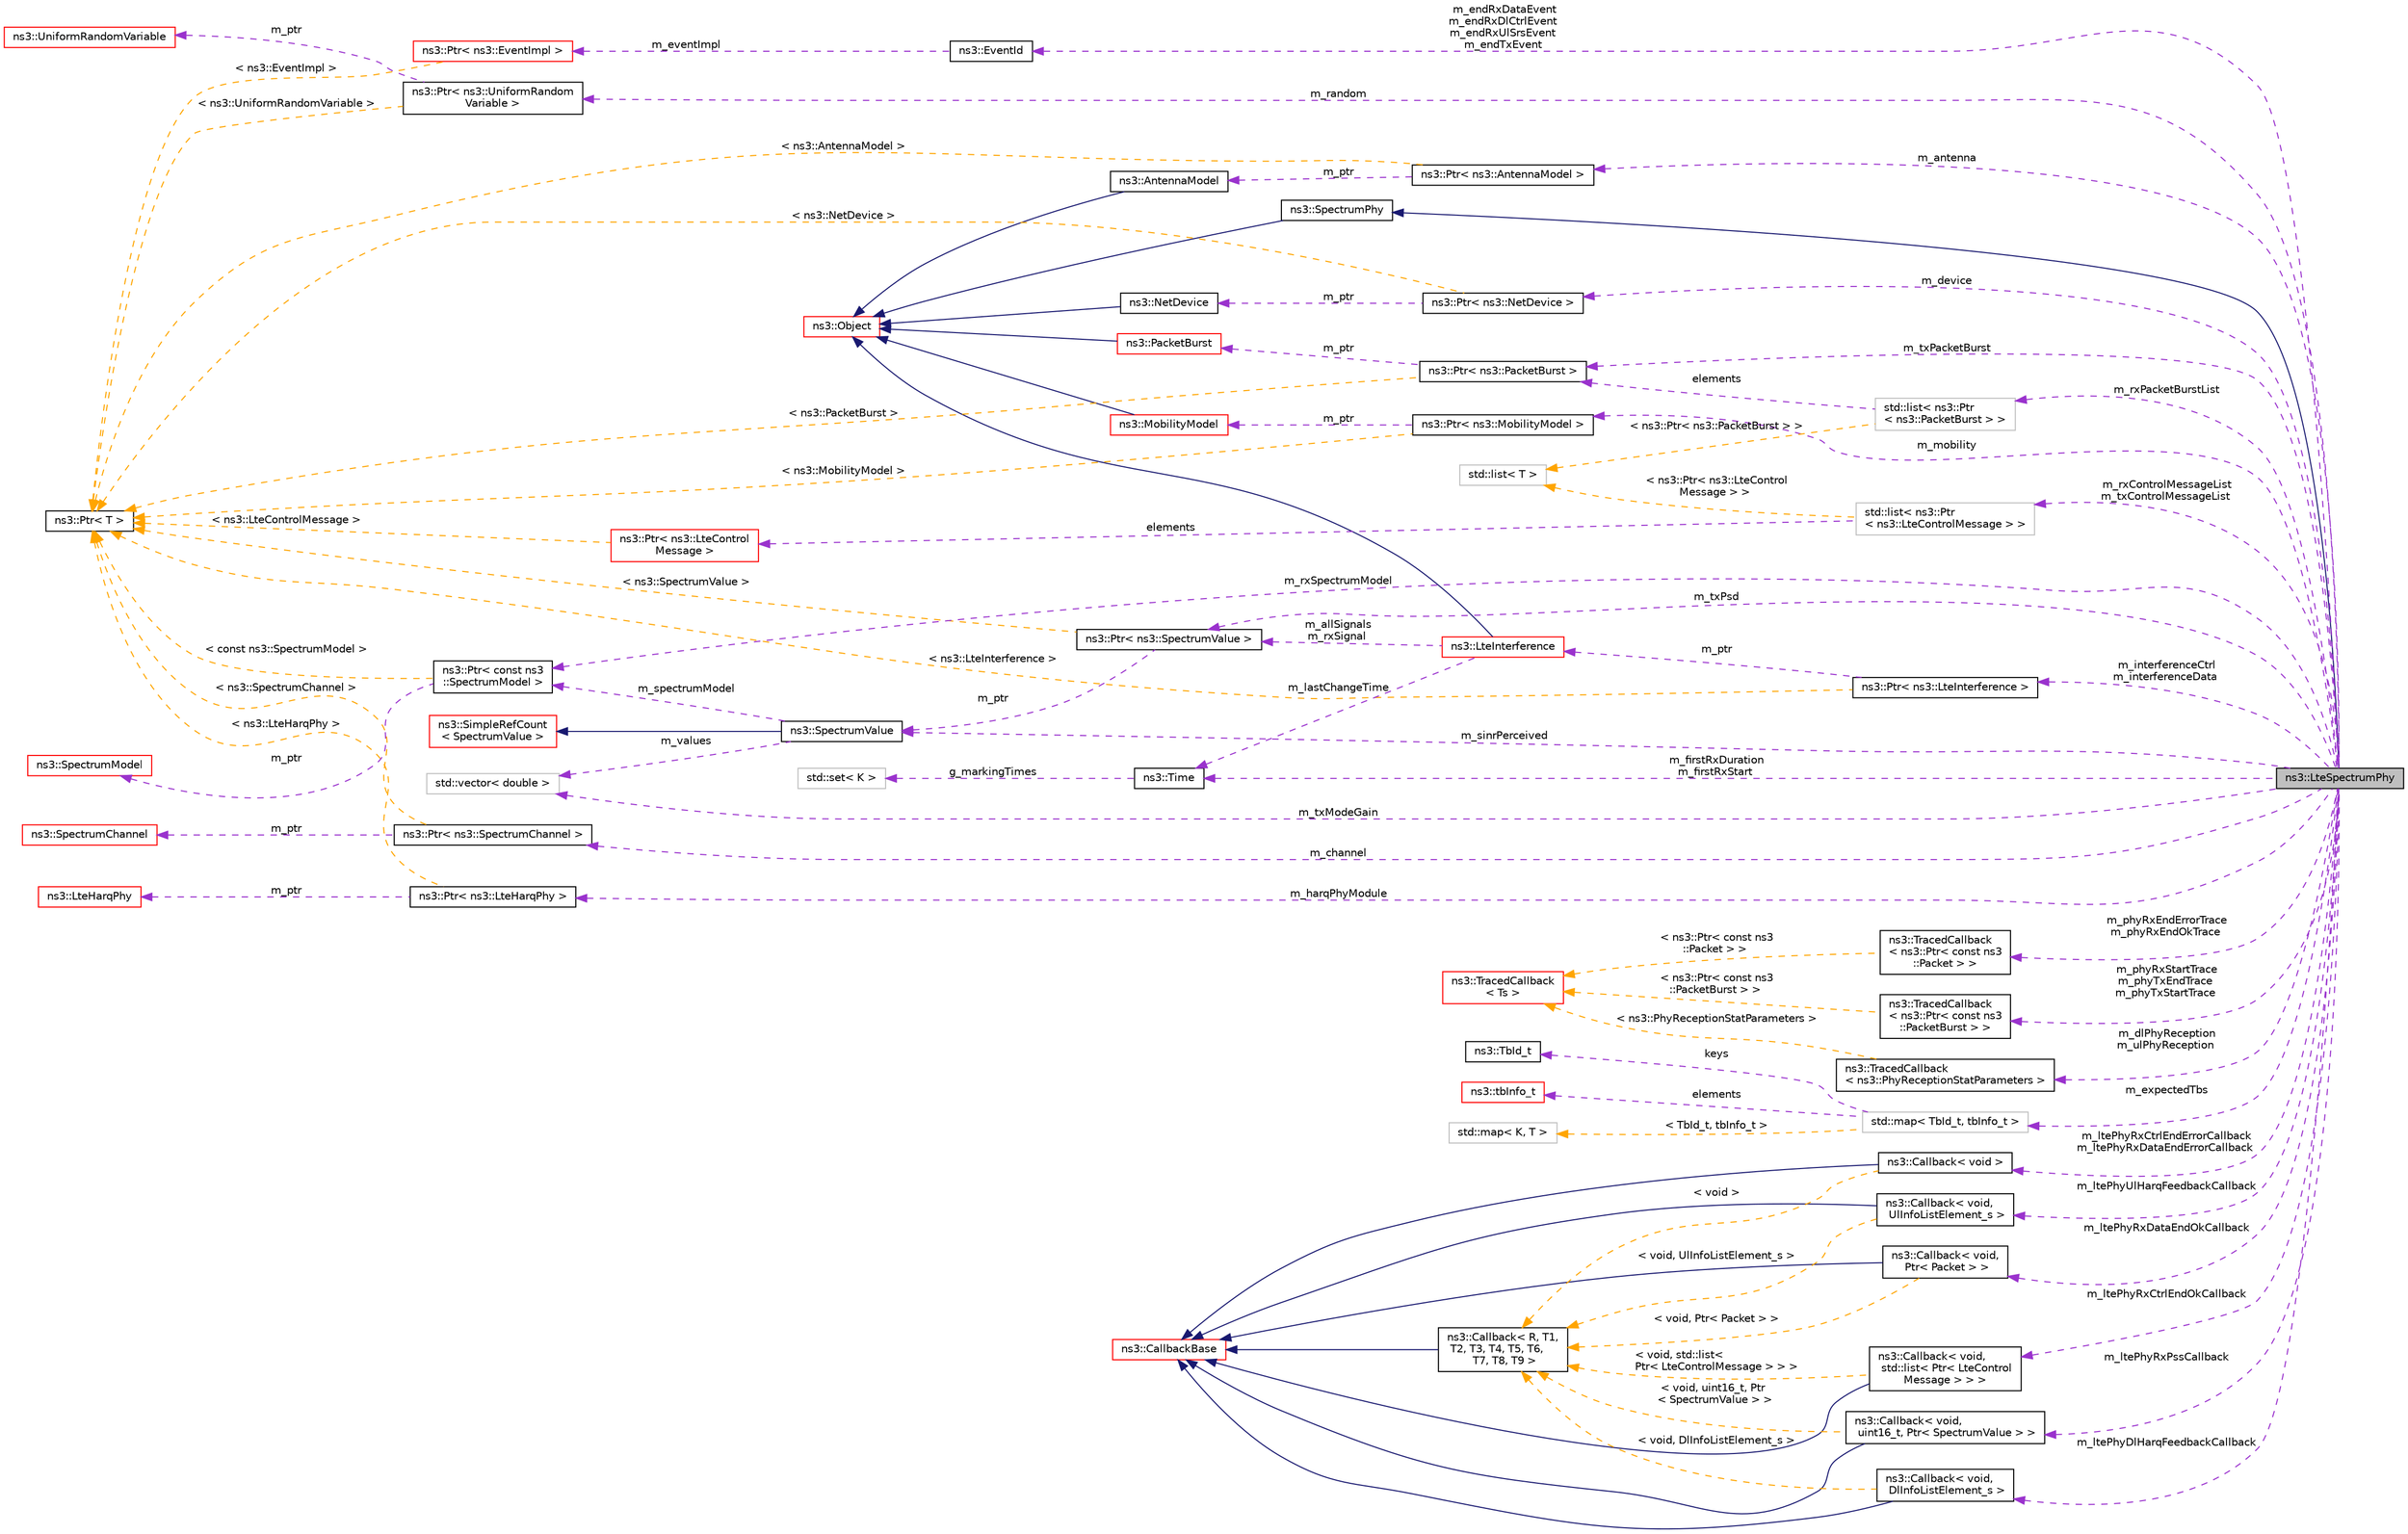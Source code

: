 digraph "ns3::LteSpectrumPhy"
{
 // LATEX_PDF_SIZE
  edge [fontname="Helvetica",fontsize="10",labelfontname="Helvetica",labelfontsize="10"];
  node [fontname="Helvetica",fontsize="10",shape=record];
  rankdir="LR";
  Node1 [label="ns3::LteSpectrumPhy",height=0.2,width=0.4,color="black", fillcolor="grey75", style="filled", fontcolor="black",tooltip="The LteSpectrumPhy models the physical layer of LTE."];
  Node2 -> Node1 [dir="back",color="midnightblue",fontsize="10",style="solid",fontname="Helvetica"];
  Node2 [label="ns3::SpectrumPhy",height=0.2,width=0.4,color="black", fillcolor="white", style="filled",URL="$classns3_1_1_spectrum_phy.html",tooltip="Abstract base class for Spectrum-aware PHY layers."];
  Node3 -> Node2 [dir="back",color="midnightblue",fontsize="10",style="solid",fontname="Helvetica"];
  Node3 [label="ns3::Object",height=0.2,width=0.4,color="red", fillcolor="white", style="filled",URL="$classns3_1_1_object.html",tooltip="A base class which provides memory management and object aggregation."];
  Node10 -> Node1 [dir="back",color="darkorchid3",fontsize="10",style="dashed",label=" m_phyRxEndErrorTrace\nm_phyRxEndOkTrace" ,fontname="Helvetica"];
  Node10 [label="ns3::TracedCallback\l\< ns3::Ptr\< const ns3\l::Packet \> \>",height=0.2,width=0.4,color="black", fillcolor="white", style="filled",URL="$classns3_1_1_traced_callback.html",tooltip=" "];
  Node11 -> Node10 [dir="back",color="orange",fontsize="10",style="dashed",label=" \< ns3::Ptr\< const ns3\l::Packet \> \>" ,fontname="Helvetica"];
  Node11 [label="ns3::TracedCallback\l\< Ts \>",height=0.2,width=0.4,color="red", fillcolor="white", style="filled",URL="$classns3_1_1_traced_callback.html",tooltip="Forward calls to a chain of Callback."];
  Node22 -> Node1 [dir="back",color="darkorchid3",fontsize="10",style="dashed",label=" m_channel" ,fontname="Helvetica"];
  Node22 [label="ns3::Ptr\< ns3::SpectrumChannel \>",height=0.2,width=0.4,color="black", fillcolor="white", style="filled",URL="$classns3_1_1_ptr.html",tooltip=" "];
  Node23 -> Node22 [dir="back",color="darkorchid3",fontsize="10",style="dashed",label=" m_ptr" ,fontname="Helvetica"];
  Node23 [label="ns3::SpectrumChannel",height=0.2,width=0.4,color="red", fillcolor="white", style="filled",URL="$classns3_1_1_spectrum_channel.html",tooltip="Defines the interface for spectrum-aware channel implementations."];
  Node18 -> Node22 [dir="back",color="orange",fontsize="10",style="dashed",label=" \< ns3::SpectrumChannel \>" ,fontname="Helvetica"];
  Node18 [label="ns3::Ptr\< T \>",height=0.2,width=0.4,color="black", fillcolor="white", style="filled",URL="$classns3_1_1_ptr.html",tooltip="Smart pointer class similar to boost::intrusive_ptr."];
  Node34 -> Node1 [dir="back",color="darkorchid3",fontsize="10",style="dashed",label=" m_mobility" ,fontname="Helvetica"];
  Node34 [label="ns3::Ptr\< ns3::MobilityModel \>",height=0.2,width=0.4,color="black", fillcolor="white", style="filled",URL="$classns3_1_1_ptr.html",tooltip=" "];
  Node35 -> Node34 [dir="back",color="darkorchid3",fontsize="10",style="dashed",label=" m_ptr" ,fontname="Helvetica"];
  Node35 [label="ns3::MobilityModel",height=0.2,width=0.4,color="red", fillcolor="white", style="filled",URL="$classns3_1_1_mobility_model.html",tooltip="Keep track of the current position and velocity of an object."];
  Node3 -> Node35 [dir="back",color="midnightblue",fontsize="10",style="solid",fontname="Helvetica"];
  Node18 -> Node34 [dir="back",color="orange",fontsize="10",style="dashed",label=" \< ns3::MobilityModel \>" ,fontname="Helvetica"];
  Node37 -> Node1 [dir="back",color="darkorchid3",fontsize="10",style="dashed",label=" m_expectedTbs" ,fontname="Helvetica"];
  Node37 [label="std::map\< TbId_t, tbInfo_t \>",height=0.2,width=0.4,color="grey75", fillcolor="white", style="filled",tooltip=" "];
  Node38 -> Node37 [dir="back",color="darkorchid3",fontsize="10",style="dashed",label=" keys" ,fontname="Helvetica"];
  Node38 [label="ns3::TbId_t",height=0.2,width=0.4,color="black", fillcolor="white", style="filled",URL="$structns3_1_1_tb_id__t.html",tooltip="TbId_t structure."];
  Node39 -> Node37 [dir="back",color="darkorchid3",fontsize="10",style="dashed",label=" elements" ,fontname="Helvetica"];
  Node39 [label="ns3::tbInfo_t",height=0.2,width=0.4,color="red", fillcolor="white", style="filled",URL="$structns3_1_1tb_info__t.html",tooltip="tbInfo_t structure"];
  Node42 -> Node37 [dir="back",color="orange",fontsize="10",style="dashed",label=" \< TbId_t, tbInfo_t \>" ,fontname="Helvetica"];
  Node42 [label="std::map\< K, T \>",height=0.2,width=0.4,color="grey75", fillcolor="white", style="filled",tooltip=" "];
  Node44 -> Node1 [dir="back",color="darkorchid3",fontsize="10",style="dashed",label=" m_antenna" ,fontname="Helvetica"];
  Node44 [label="ns3::Ptr\< ns3::AntennaModel \>",height=0.2,width=0.4,color="black", fillcolor="white", style="filled",URL="$classns3_1_1_ptr.html",tooltip=" "];
  Node45 -> Node44 [dir="back",color="darkorchid3",fontsize="10",style="dashed",label=" m_ptr" ,fontname="Helvetica"];
  Node45 [label="ns3::AntennaModel",height=0.2,width=0.4,color="black", fillcolor="white", style="filled",URL="$classns3_1_1_antenna_model.html",tooltip="interface for antenna radiation pattern models"];
  Node3 -> Node45 [dir="back",color="midnightblue",fontsize="10",style="solid",fontname="Helvetica"];
  Node18 -> Node44 [dir="back",color="orange",fontsize="10",style="dashed",label=" \< ns3::AntennaModel \>" ,fontname="Helvetica"];
  Node46 -> Node1 [dir="back",color="darkorchid3",fontsize="10",style="dashed",label=" m_ltePhyRxPssCallback" ,fontname="Helvetica"];
  Node46 [label="ns3::Callback\< void,\l uint16_t, Ptr\< SpectrumValue \> \>",height=0.2,width=0.4,color="black", fillcolor="white", style="filled",URL="$classns3_1_1_callback.html",tooltip=" "];
  Node14 -> Node46 [dir="back",color="midnightblue",fontsize="10",style="solid",fontname="Helvetica"];
  Node14 [label="ns3::CallbackBase",height=0.2,width=0.4,color="red", fillcolor="white", style="filled",URL="$classns3_1_1_callback_base.html",tooltip="Base class for Callback class."];
  Node19 -> Node46 [dir="back",color="orange",fontsize="10",style="dashed",label=" \< void, uint16_t, Ptr\l\< SpectrumValue \> \>" ,fontname="Helvetica"];
  Node19 [label="ns3::Callback\< R, T1,\l T2, T3, T4, T5, T6,\l T7, T8, T9 \>",height=0.2,width=0.4,color="black", fillcolor="white", style="filled",URL="$classns3_1_1_callback.html",tooltip="Callback template class."];
  Node14 -> Node19 [dir="back",color="midnightblue",fontsize="10",style="solid",fontname="Helvetica"];
  Node47 -> Node1 [dir="back",color="darkorchid3",fontsize="10",style="dashed",label=" m_rxPacketBurstList" ,fontname="Helvetica"];
  Node47 [label="std::list\< ns3::Ptr\l\< ns3::PacketBurst \> \>",height=0.2,width=0.4,color="grey75", fillcolor="white", style="filled",tooltip=" "];
  Node48 -> Node47 [dir="back",color="darkorchid3",fontsize="10",style="dashed",label=" elements" ,fontname="Helvetica"];
  Node48 [label="ns3::Ptr\< ns3::PacketBurst \>",height=0.2,width=0.4,color="black", fillcolor="white", style="filled",URL="$classns3_1_1_ptr.html",tooltip=" "];
  Node49 -> Node48 [dir="back",color="darkorchid3",fontsize="10",style="dashed",label=" m_ptr" ,fontname="Helvetica"];
  Node49 [label="ns3::PacketBurst",height=0.2,width=0.4,color="red", fillcolor="white", style="filled",URL="$classns3_1_1_packet_burst.html",tooltip="this class implement a burst as a list of packets"];
  Node3 -> Node49 [dir="back",color="midnightblue",fontsize="10",style="solid",fontname="Helvetica"];
  Node18 -> Node48 [dir="back",color="orange",fontsize="10",style="dashed",label=" \< ns3::PacketBurst \>" ,fontname="Helvetica"];
  Node20 -> Node47 [dir="back",color="orange",fontsize="10",style="dashed",label=" \< ns3::Ptr\< ns3::PacketBurst \> \>" ,fontname="Helvetica"];
  Node20 [label="std::list\< T \>",height=0.2,width=0.4,color="grey75", fillcolor="white", style="filled",tooltip=" "];
  Node68 -> Node1 [dir="back",color="darkorchid3",fontsize="10",style="dashed",label=" m_endRxDataEvent\nm_endRxDlCtrlEvent\nm_endRxUlSrsEvent\nm_endTxEvent" ,fontname="Helvetica"];
  Node68 [label="ns3::EventId",height=0.2,width=0.4,color="black", fillcolor="white", style="filled",URL="$classns3_1_1_event_id.html",tooltip="An identifier for simulation events."];
  Node69 -> Node68 [dir="back",color="darkorchid3",fontsize="10",style="dashed",label=" m_eventImpl" ,fontname="Helvetica"];
  Node69 [label="ns3::Ptr\< ns3::EventImpl \>",height=0.2,width=0.4,color="red", fillcolor="white", style="filled",URL="$classns3_1_1_ptr.html",tooltip=" "];
  Node18 -> Node69 [dir="back",color="orange",fontsize="10",style="dashed",label=" \< ns3::EventImpl \>" ,fontname="Helvetica"];
  Node72 -> Node1 [dir="back",color="darkorchid3",fontsize="10",style="dashed",label=" m_device" ,fontname="Helvetica"];
  Node72 [label="ns3::Ptr\< ns3::NetDevice \>",height=0.2,width=0.4,color="black", fillcolor="white", style="filled",URL="$classns3_1_1_ptr.html",tooltip=" "];
  Node73 -> Node72 [dir="back",color="darkorchid3",fontsize="10",style="dashed",label=" m_ptr" ,fontname="Helvetica"];
  Node73 [label="ns3::NetDevice",height=0.2,width=0.4,color="black", fillcolor="white", style="filled",URL="$classns3_1_1_net_device.html",tooltip="Network layer to device interface."];
  Node3 -> Node73 [dir="back",color="midnightblue",fontsize="10",style="solid",fontname="Helvetica"];
  Node18 -> Node72 [dir="back",color="orange",fontsize="10",style="dashed",label=" \< ns3::NetDevice \>" ,fontname="Helvetica"];
  Node74 -> Node1 [dir="back",color="darkorchid3",fontsize="10",style="dashed",label=" m_firstRxDuration\nm_firstRxStart" ,fontname="Helvetica"];
  Node74 [label="ns3::Time",height=0.2,width=0.4,color="black", fillcolor="white", style="filled",URL="$classns3_1_1_time.html",tooltip="Simulation virtual time values and global simulation resolution."];
  Node75 -> Node74 [dir="back",color="darkorchid3",fontsize="10",style="dashed",label=" g_markingTimes" ,fontname="Helvetica"];
  Node75 [label="std::set\< K \>",height=0.2,width=0.4,color="grey75", fillcolor="white", style="filled",tooltip=" "];
  Node76 -> Node1 [dir="back",color="darkorchid3",fontsize="10",style="dashed",label=" m_ltePhyRxCtrlEndErrorCallback\nm_ltePhyRxDataEndErrorCallback" ,fontname="Helvetica"];
  Node76 [label="ns3::Callback\< void \>",height=0.2,width=0.4,color="black", fillcolor="white", style="filled",URL="$classns3_1_1_callback.html",tooltip=" "];
  Node14 -> Node76 [dir="back",color="midnightblue",fontsize="10",style="solid",fontname="Helvetica"];
  Node19 -> Node76 [dir="back",color="orange",fontsize="10",style="dashed",label=" \< void \>" ,fontname="Helvetica"];
  Node77 -> Node1 [dir="back",color="darkorchid3",fontsize="10",style="dashed",label=" m_rxControlMessageList\nm_txControlMessageList" ,fontname="Helvetica"];
  Node77 [label="std::list\< ns3::Ptr\l\< ns3::LteControlMessage \> \>",height=0.2,width=0.4,color="grey75", fillcolor="white", style="filled",tooltip=" "];
  Node78 -> Node77 [dir="back",color="darkorchid3",fontsize="10",style="dashed",label=" elements" ,fontname="Helvetica"];
  Node78 [label="ns3::Ptr\< ns3::LteControl\lMessage \>",height=0.2,width=0.4,color="red", fillcolor="white", style="filled",URL="$classns3_1_1_ptr.html",tooltip=" "];
  Node18 -> Node78 [dir="back",color="orange",fontsize="10",style="dashed",label=" \< ns3::LteControlMessage \>" ,fontname="Helvetica"];
  Node20 -> Node77 [dir="back",color="orange",fontsize="10",style="dashed",label=" \< ns3::Ptr\< ns3::LteControl\lMessage \> \>" ,fontname="Helvetica"];
  Node81 -> Node1 [dir="back",color="darkorchid3",fontsize="10",style="dashed",label=" m_sinrPerceived" ,fontname="Helvetica"];
  Node81 [label="ns3::SpectrumValue",height=0.2,width=0.4,color="black", fillcolor="white", style="filled",URL="$classns3_1_1_spectrum_value.html",tooltip="Set of values corresponding to a given SpectrumModel."];
  Node82 -> Node81 [dir="back",color="midnightblue",fontsize="10",style="solid",fontname="Helvetica"];
  Node82 [label="ns3::SimpleRefCount\l\< SpectrumValue \>",height=0.2,width=0.4,color="red", fillcolor="white", style="filled",URL="$classns3_1_1_simple_ref_count.html",tooltip=" "];
  Node83 -> Node81 [dir="back",color="darkorchid3",fontsize="10",style="dashed",label=" m_spectrumModel" ,fontname="Helvetica"];
  Node83 [label="ns3::Ptr\< const ns3\l::SpectrumModel \>",height=0.2,width=0.4,color="black", fillcolor="white", style="filled",URL="$classns3_1_1_ptr.html",tooltip=" "];
  Node84 -> Node83 [dir="back",color="darkorchid3",fontsize="10",style="dashed",label=" m_ptr" ,fontname="Helvetica"];
  Node84 [label="ns3::SpectrumModel",height=0.2,width=0.4,color="red", fillcolor="white", style="filled",URL="$classns3_1_1_spectrum_model.html",tooltip="Set of frequency values implementing the domain of the functions in the Function Space defined by Spe..."];
  Node18 -> Node83 [dir="back",color="orange",fontsize="10",style="dashed",label=" \< const ns3::SpectrumModel \>" ,fontname="Helvetica"];
  Node88 -> Node81 [dir="back",color="darkorchid3",fontsize="10",style="dashed",label=" m_values" ,fontname="Helvetica"];
  Node88 [label="std::vector\< double \>",height=0.2,width=0.4,color="grey75", fillcolor="white", style="filled",tooltip=" "];
  Node89 -> Node1 [dir="back",color="darkorchid3",fontsize="10",style="dashed",label=" m_txPsd" ,fontname="Helvetica"];
  Node89 [label="ns3::Ptr\< ns3::SpectrumValue \>",height=0.2,width=0.4,color="black", fillcolor="white", style="filled",URL="$classns3_1_1_ptr.html",tooltip=" "];
  Node81 -> Node89 [dir="back",color="darkorchid3",fontsize="10",style="dashed",label=" m_ptr" ,fontname="Helvetica"];
  Node18 -> Node89 [dir="back",color="orange",fontsize="10",style="dashed",label=" \< ns3::SpectrumValue \>" ,fontname="Helvetica"];
  Node90 -> Node1 [dir="back",color="darkorchid3",fontsize="10",style="dashed",label=" m_ltePhyUlHarqFeedbackCallback" ,fontname="Helvetica"];
  Node90 [label="ns3::Callback\< void,\l UlInfoListElement_s \>",height=0.2,width=0.4,color="black", fillcolor="white", style="filled",URL="$classns3_1_1_callback.html",tooltip=" "];
  Node14 -> Node90 [dir="back",color="midnightblue",fontsize="10",style="solid",fontname="Helvetica"];
  Node19 -> Node90 [dir="back",color="orange",fontsize="10",style="dashed",label=" \< void, UlInfoListElement_s \>" ,fontname="Helvetica"];
  Node91 -> Node1 [dir="back",color="darkorchid3",fontsize="10",style="dashed",label=" m_interferenceCtrl\nm_interferenceData" ,fontname="Helvetica"];
  Node91 [label="ns3::Ptr\< ns3::LteInterference \>",height=0.2,width=0.4,color="black", fillcolor="white", style="filled",URL="$classns3_1_1_ptr.html",tooltip=" "];
  Node92 -> Node91 [dir="back",color="darkorchid3",fontsize="10",style="dashed",label=" m_ptr" ,fontname="Helvetica"];
  Node92 [label="ns3::LteInterference",height=0.2,width=0.4,color="red", fillcolor="white", style="filled",URL="$classns3_1_1_lte_interference.html",tooltip="This class implements a gaussian interference model, i.e., all incoming signals are added to the tota..."];
  Node3 -> Node92 [dir="back",color="midnightblue",fontsize="10",style="solid",fontname="Helvetica"];
  Node74 -> Node92 [dir="back",color="darkorchid3",fontsize="10",style="dashed",label=" m_lastChangeTime" ,fontname="Helvetica"];
  Node89 -> Node92 [dir="back",color="darkorchid3",fontsize="10",style="dashed",label=" m_allSignals\nm_rxSignal" ,fontname="Helvetica"];
  Node18 -> Node91 [dir="back",color="orange",fontsize="10",style="dashed",label=" \< ns3::LteInterference \>" ,fontname="Helvetica"];
  Node83 -> Node1 [dir="back",color="darkorchid3",fontsize="10",style="dashed",label=" m_rxSpectrumModel" ,fontname="Helvetica"];
  Node99 -> Node1 [dir="back",color="darkorchid3",fontsize="10",style="dashed",label=" m_random" ,fontname="Helvetica"];
  Node99 [label="ns3::Ptr\< ns3::UniformRandom\lVariable \>",height=0.2,width=0.4,color="black", fillcolor="white", style="filled",URL="$classns3_1_1_ptr.html",tooltip=" "];
  Node100 -> Node99 [dir="back",color="darkorchid3",fontsize="10",style="dashed",label=" m_ptr" ,fontname="Helvetica"];
  Node100 [label="ns3::UniformRandomVariable",height=0.2,width=0.4,color="red", fillcolor="white", style="filled",URL="$classns3_1_1_uniform_random_variable.html",tooltip="The uniform distribution Random Number Generator (RNG)."];
  Node18 -> Node99 [dir="back",color="orange",fontsize="10",style="dashed",label=" \< ns3::UniformRandomVariable \>" ,fontname="Helvetica"];
  Node103 -> Node1 [dir="back",color="darkorchid3",fontsize="10",style="dashed",label=" m_ltePhyDlHarqFeedbackCallback" ,fontname="Helvetica"];
  Node103 [label="ns3::Callback\< void,\l DlInfoListElement_s \>",height=0.2,width=0.4,color="black", fillcolor="white", style="filled",URL="$classns3_1_1_callback.html",tooltip=" "];
  Node14 -> Node103 [dir="back",color="midnightblue",fontsize="10",style="solid",fontname="Helvetica"];
  Node19 -> Node103 [dir="back",color="orange",fontsize="10",style="dashed",label=" \< void, DlInfoListElement_s \>" ,fontname="Helvetica"];
  Node104 -> Node1 [dir="back",color="darkorchid3",fontsize="10",style="dashed",label=" m_harqPhyModule" ,fontname="Helvetica"];
  Node104 [label="ns3::Ptr\< ns3::LteHarqPhy \>",height=0.2,width=0.4,color="black", fillcolor="white", style="filled",URL="$classns3_1_1_ptr.html",tooltip=" "];
  Node105 -> Node104 [dir="back",color="darkorchid3",fontsize="10",style="dashed",label=" m_ptr" ,fontname="Helvetica"];
  Node105 [label="ns3::LteHarqPhy",height=0.2,width=0.4,color="red", fillcolor="white", style="filled",URL="$classns3_1_1_lte_harq_phy.html",tooltip="The LteHarqPhy class implements the HARQ functionalities related to PHY layer (i.e...."];
  Node18 -> Node104 [dir="back",color="orange",fontsize="10",style="dashed",label=" \< ns3::LteHarqPhy \>" ,fontname="Helvetica"];
  Node110 -> Node1 [dir="back",color="darkorchid3",fontsize="10",style="dashed",label=" m_phyRxStartTrace\nm_phyTxEndTrace\nm_phyTxStartTrace" ,fontname="Helvetica"];
  Node110 [label="ns3::TracedCallback\l\< ns3::Ptr\< const ns3\l::PacketBurst \> \>",height=0.2,width=0.4,color="black", fillcolor="white", style="filled",URL="$classns3_1_1_traced_callback.html",tooltip=" "];
  Node11 -> Node110 [dir="back",color="orange",fontsize="10",style="dashed",label=" \< ns3::Ptr\< const ns3\l::PacketBurst \> \>" ,fontname="Helvetica"];
  Node48 -> Node1 [dir="back",color="darkorchid3",fontsize="10",style="dashed",label=" m_txPacketBurst" ,fontname="Helvetica"];
  Node111 -> Node1 [dir="back",color="darkorchid3",fontsize="10",style="dashed",label=" m_ltePhyRxCtrlEndOkCallback" ,fontname="Helvetica"];
  Node111 [label="ns3::Callback\< void,\l std::list\< Ptr\< LteControl\lMessage \> \> \>",height=0.2,width=0.4,color="black", fillcolor="white", style="filled",URL="$classns3_1_1_callback.html",tooltip=" "];
  Node14 -> Node111 [dir="back",color="midnightblue",fontsize="10",style="solid",fontname="Helvetica"];
  Node19 -> Node111 [dir="back",color="orange",fontsize="10",style="dashed",label=" \< void, std::list\<\l Ptr\< LteControlMessage \> \> \>" ,fontname="Helvetica"];
  Node112 -> Node1 [dir="back",color="darkorchid3",fontsize="10",style="dashed",label=" m_dlPhyReception\nm_ulPhyReception" ,fontname="Helvetica"];
  Node112 [label="ns3::TracedCallback\l\< ns3::PhyReceptionStatParameters \>",height=0.2,width=0.4,color="black", fillcolor="white", style="filled",URL="$classns3_1_1_traced_callback.html",tooltip=" "];
  Node11 -> Node112 [dir="back",color="orange",fontsize="10",style="dashed",label=" \< ns3::PhyReceptionStatParameters \>" ,fontname="Helvetica"];
  Node88 -> Node1 [dir="back",color="darkorchid3",fontsize="10",style="dashed",label=" m_txModeGain" ,fontname="Helvetica"];
  Node113 -> Node1 [dir="back",color="darkorchid3",fontsize="10",style="dashed",label=" m_ltePhyRxDataEndOkCallback" ,fontname="Helvetica"];
  Node113 [label="ns3::Callback\< void,\l Ptr\< Packet \> \>",height=0.2,width=0.4,color="black", fillcolor="white", style="filled",URL="$classns3_1_1_callback.html",tooltip=" "];
  Node14 -> Node113 [dir="back",color="midnightblue",fontsize="10",style="solid",fontname="Helvetica"];
  Node19 -> Node113 [dir="back",color="orange",fontsize="10",style="dashed",label=" \< void, Ptr\< Packet \> \>" ,fontname="Helvetica"];
}
